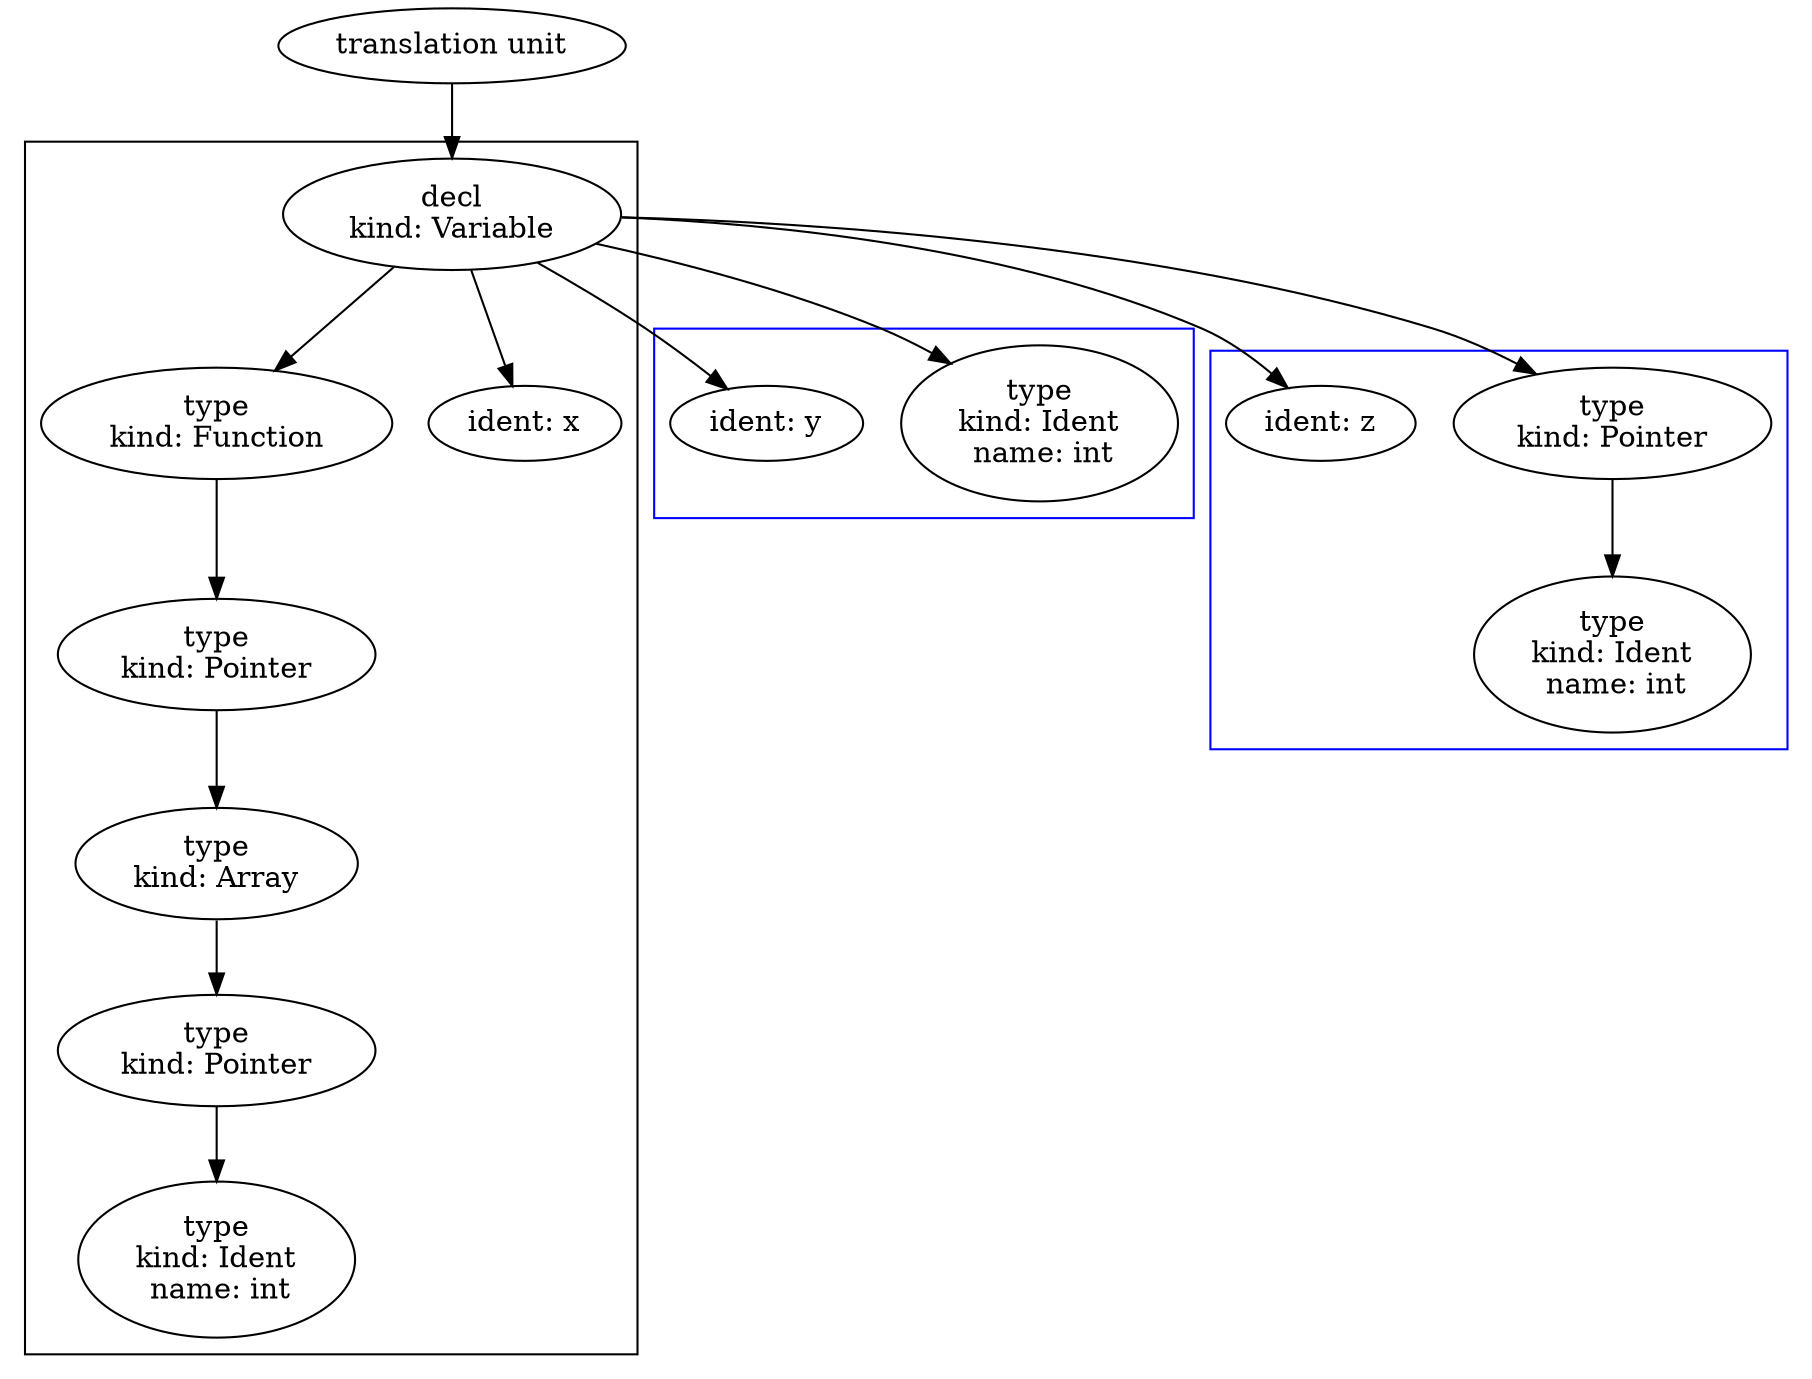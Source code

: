digraph G {
    _1 [label="translation unit"];
    _2 [label="decl\nkind: Variable"];
    _1 -> _2;
    subgraph cluster_2_vars_0 {
        _3 [label="type\nkind: Function"];
        _2 -> _3;
        _4 [label="type\nkind: Pointer"];
        _3 -> _4;
        _5 [label="type\nkind: Array"];
        _4 -> _5;
        _6 [label="type\nkind: Pointer"];
        _5 -> _6;
        _7 [label="type\nkind: Ident\n name: int"];
        _6 -> _7;
        _8 [label="ident: x"];
        _2 -> _8;
    }

    subgraph cluster_2_vars_1 {
        color=blue;
        _9 [label="type\nkind: Ident\n name: int"];
        _2 -> _9;
        _10 [label="ident: y"];
        _2 -> _10;
    }
    subgraph cluster_2_vars_2 {
        color=blue;
        _11 [label="type\nkind: Pointer"];
        _2 -> _11;
        _12 [label="type\nkind: Ident\n name: int"];
        _11 -> _12;
        _13 [label="ident: z"];
        _2 -> _13;
    }
}